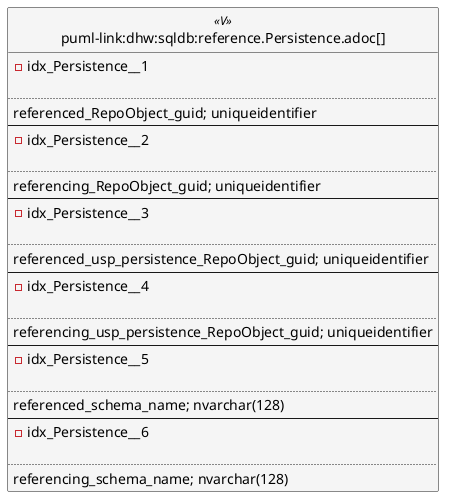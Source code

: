 @startuml
left to right direction
'top to bottom direction
hide circle
'avoide "." issues:
set namespaceSeparator none


skinparam class {
  BackgroundColor White
  BackgroundColor<<FN>> Yellow
  BackgroundColor<<FS>> Yellow
  BackgroundColor<<FT>> LightGray
  BackgroundColor<<IF>> Yellow
  BackgroundColor<<IS>> Yellow
  BackgroundColor<<P>> Aqua
  BackgroundColor<<PC>> Aqua
  BackgroundColor<<SN>> Yellow
  BackgroundColor<<SO>> SlateBlue
  BackgroundColor<<TF>> LightGray
  BackgroundColor<<TR>> Tomato
  BackgroundColor<<U>> White
  BackgroundColor<<V>> WhiteSmoke
  BackgroundColor<<X>> Aqua
  BackgroundColor<<external>> AliceBlue
}


entity "puml-link:dhw:sqldb:reference.Persistence.adoc[]" as reference.Persistence << V >> {
- idx_Persistence__1

..
referenced_RepoObject_guid; uniqueidentifier
--
- idx_Persistence__2

..
referencing_RepoObject_guid; uniqueidentifier
--
- idx_Persistence__3

..
referenced_usp_persistence_RepoObject_guid; uniqueidentifier
--
- idx_Persistence__4

..
referencing_usp_persistence_RepoObject_guid; uniqueidentifier
--
- idx_Persistence__5

..
referenced_schema_name; nvarchar(128)
--
- idx_Persistence__6

..
referencing_schema_name; nvarchar(128)
}


@enduml

